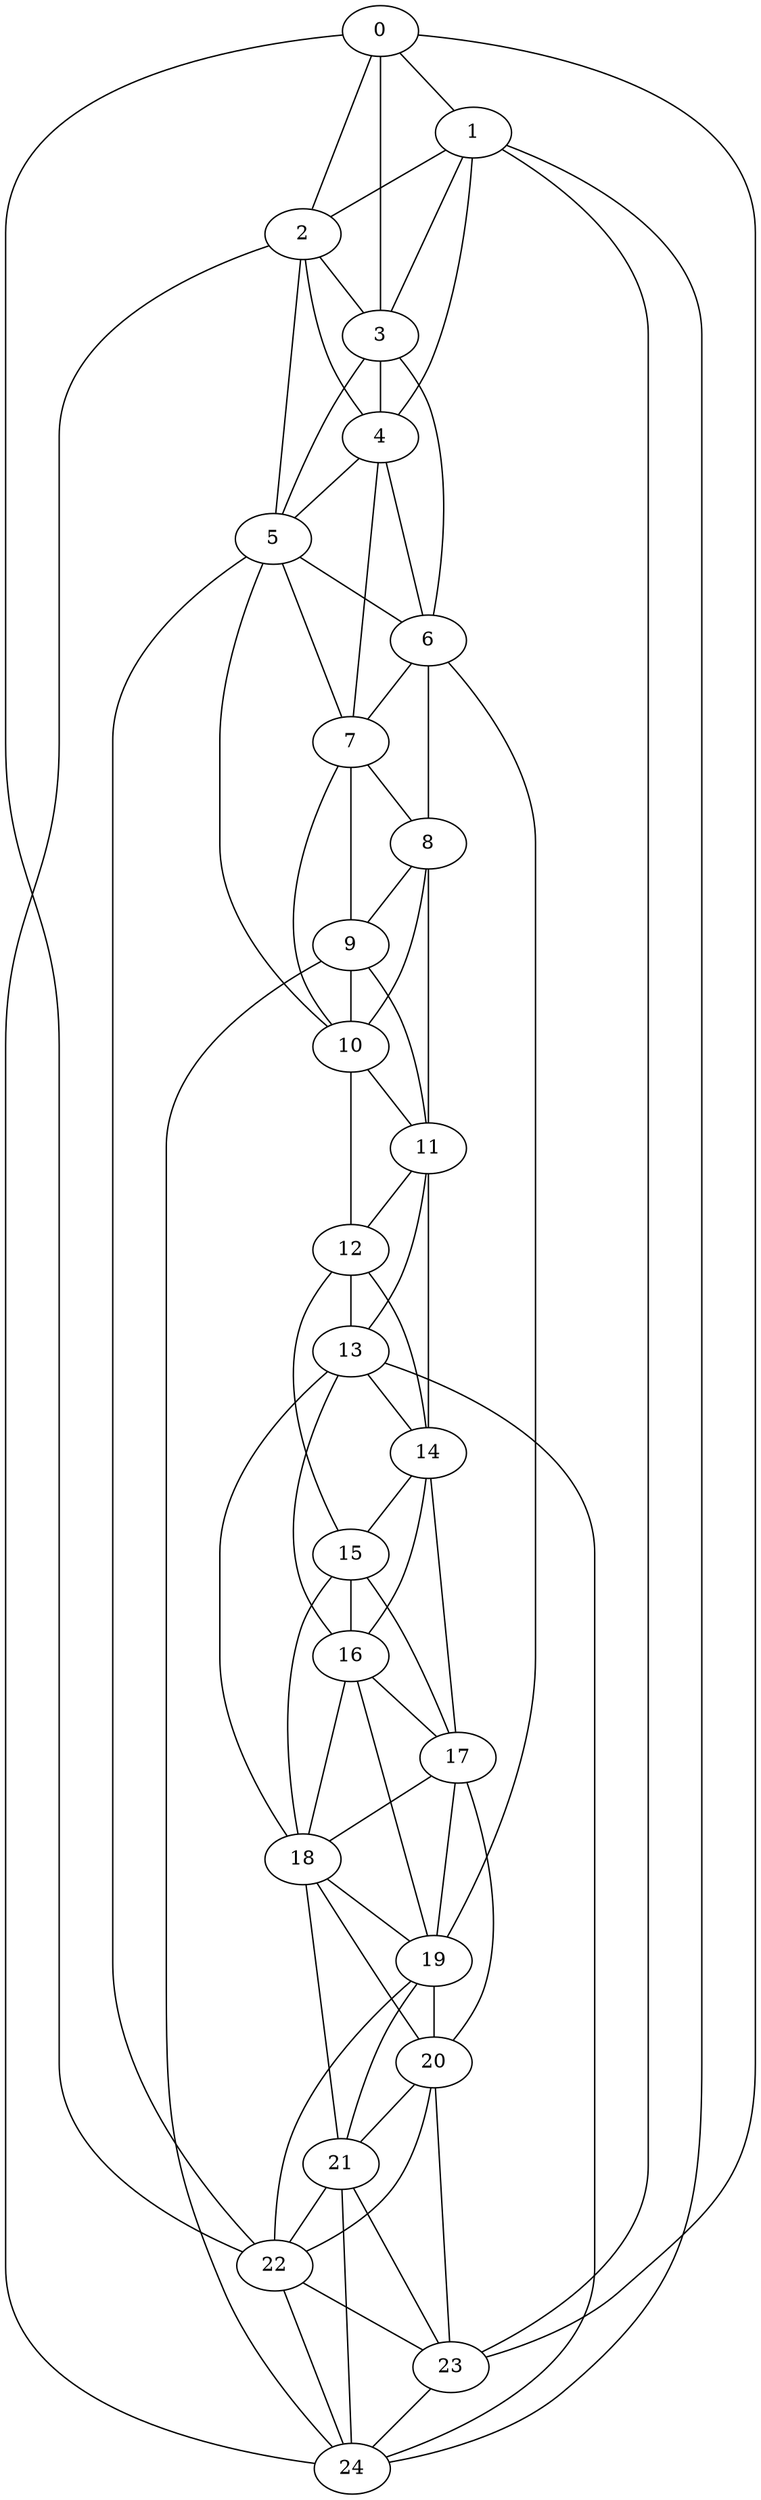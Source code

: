 strict graph "watts_strogatz_graph(25,6,0.1)" {
0;
1;
2;
3;
4;
5;
6;
7;
8;
9;
10;
11;
12;
13;
14;
15;
16;
17;
18;
19;
20;
21;
22;
23;
24;
0 -- 1  [is_available=True, prob="0.824853620518"];
0 -- 2  [is_available=True, prob="1.0"];
0 -- 3  [is_available=True, prob="1.0"];
0 -- 22  [is_available=True, prob="0.513495563563"];
0 -- 23  [is_available=True, prob="0.743456029475"];
1 -- 2  [is_available=True, prob="1.0"];
1 -- 3  [is_available=True, prob="0.156560937382"];
1 -- 4  [is_available=True, prob="0.643752852697"];
1 -- 23  [is_available=True, prob="0.305849518522"];
1 -- 24  [is_available=True, prob="1.0"];
2 -- 3  [is_available=True, prob="0.787969885979"];
2 -- 4  [is_available=True, prob="0.896065871857"];
2 -- 5  [is_available=True, prob="0.544190229978"];
2 -- 24  [is_available=True, prob="0.938288621586"];
3 -- 4  [is_available=True, prob="1.0"];
3 -- 5  [is_available=True, prob="1.0"];
3 -- 6  [is_available=True, prob="0.297828672022"];
4 -- 5  [is_available=True, prob="0.279789378474"];
4 -- 6  [is_available=True, prob="0.229702564529"];
4 -- 7  [is_available=True, prob="0.186030921523"];
5 -- 6  [is_available=True, prob="0.800175315244"];
5 -- 7  [is_available=True, prob="0.856664545503"];
5 -- 10  [is_available=True, prob="0.741428435006"];
5 -- 22  [is_available=True, prob="0.921355722728"];
6 -- 7  [is_available=True, prob="1.0"];
6 -- 8  [is_available=True, prob="0.960617287673"];
6 -- 19  [is_available=True, prob="1.0"];
7 -- 8  [is_available=True, prob="0.345594310563"];
7 -- 9  [is_available=True, prob="1.0"];
7 -- 10  [is_available=True, prob="0.757916186579"];
8 -- 9  [is_available=True, prob="0.633246586478"];
8 -- 10  [is_available=True, prob="0.50212335201"];
8 -- 11  [is_available=True, prob="0.873973618494"];
9 -- 10  [is_available=True, prob="0.808358176504"];
9 -- 11  [is_available=True, prob="0.436849721792"];
9 -- 24  [is_available=True, prob="0.855377429294"];
10 -- 11  [is_available=True, prob="0.499833036877"];
10 -- 12  [is_available=True, prob="0.529047885858"];
11 -- 12  [is_available=True, prob="1.0"];
11 -- 13  [is_available=True, prob="1.0"];
11 -- 14  [is_available=True, prob="0.325072952082"];
12 -- 13  [is_available=True, prob="1.0"];
12 -- 14  [is_available=True, prob="1.0"];
12 -- 15  [is_available=True, prob="0.184091265258"];
13 -- 14  [is_available=True, prob="0.460130774582"];
13 -- 16  [is_available=True, prob="0.615605802887"];
13 -- 18  [is_available=True, prob="1.0"];
13 -- 24  [is_available=True, prob="0.644048182387"];
14 -- 15  [is_available=True, prob="0.00902618291055"];
14 -- 16  [is_available=True, prob="0.658121143746"];
14 -- 17  [is_available=True, prob="0.256321941454"];
15 -- 16  [is_available=True, prob="1.0"];
15 -- 17  [is_available=True, prob="0.958997162474"];
15 -- 18  [is_available=True, prob="0.221492332877"];
16 -- 17  [is_available=True, prob="1.0"];
16 -- 18  [is_available=True, prob="0.543135072598"];
16 -- 19  [is_available=True, prob="0.3180695216"];
17 -- 18  [is_available=True, prob="0.200953163972"];
17 -- 19  [is_available=True, prob="1.0"];
17 -- 20  [is_available=True, prob="0.151316221863"];
18 -- 19  [is_available=True, prob="1.0"];
18 -- 20  [is_available=True, prob="0.379500924912"];
18 -- 21  [is_available=True, prob="0.101936924916"];
19 -- 20  [is_available=True, prob="0.699301462943"];
19 -- 21  [is_available=True, prob="0.301286277495"];
19 -- 22  [is_available=True, prob="1.0"];
20 -- 21  [is_available=True, prob="0.172585748991"];
20 -- 22  [is_available=True, prob="0.241945917501"];
20 -- 23  [is_available=True, prob="0.342464378469"];
21 -- 22  [is_available=True, prob="0.683074044822"];
21 -- 23  [is_available=True, prob="0.796253033552"];
21 -- 24  [is_available=True, prob="1.0"];
22 -- 23  [is_available=True, prob="0.169166712312"];
22 -- 24  [is_available=True, prob="0.0118680983471"];
23 -- 24  [is_available=True, prob="1.0"];
}
